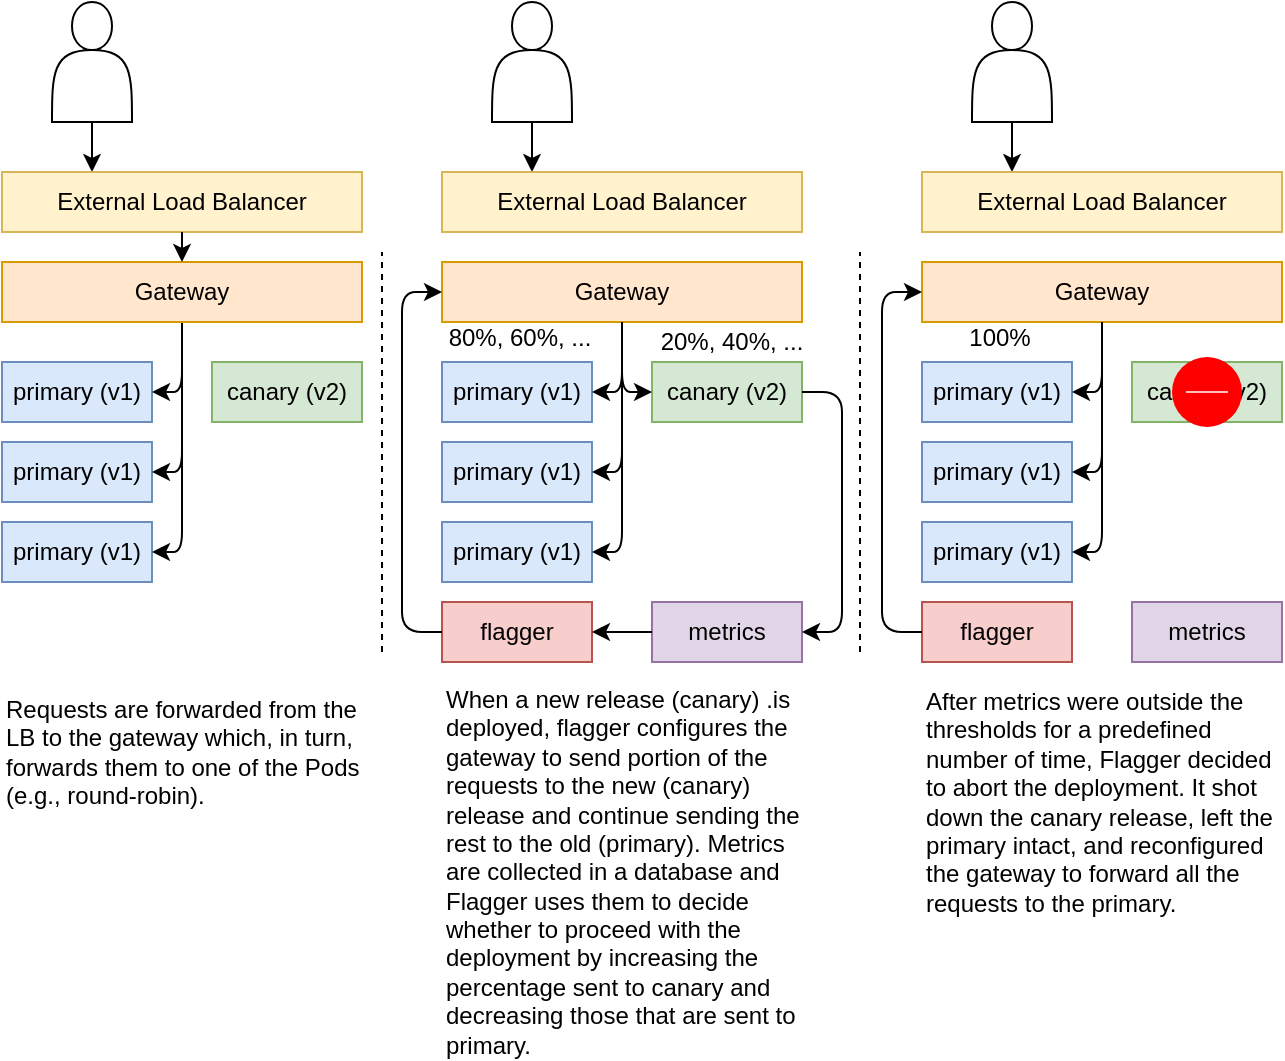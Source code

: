 <mxfile pages="1" version="11.2.3" type="device"><diagram id="KRm0tt6z543xYg5zOcwD" name="Page-1"><mxGraphModel dx="1147" dy="773" grid="1" gridSize="10" guides="1" tooltips="1" connect="1" arrows="1" fold="1" page="1" pageScale="1" pageWidth="850" pageHeight="1100" math="0" shadow="0"><root><mxCell id="0"/><mxCell id="1" parent="0"/><mxCell id="rLweVuyjbfKoWELMfHHj-3" value="" style="shape=actor;whiteSpace=wrap;html=1;" parent="1" vertex="1"><mxGeometry x="155" y="5" width="40" height="60" as="geometry"/></mxCell><mxCell id="rLweVuyjbfKoWELMfHHj-4" value="" style="endArrow=classic;html=1;exitX=0.5;exitY=1;exitDx=0;exitDy=0;entryX=0.25;entryY=0;entryDx=0;entryDy=0;" parent="1" source="rLweVuyjbfKoWELMfHHj-3" target="rLweVuyjbfKoWELMfHHj-6" edge="1"><mxGeometry width="50" height="50" relative="1" as="geometry"><mxPoint x="10" y="200" as="sourcePoint"/><mxPoint x="60" y="150" as="targetPoint"/></mxGeometry></mxCell><mxCell id="rLweVuyjbfKoWELMfHHj-6" value="External Load Balancer" style="rounded=0;whiteSpace=wrap;html=1;fillColor=#fff2cc;strokeColor=#d6b656;" parent="1" vertex="1"><mxGeometry x="130" y="90" width="180" height="30" as="geometry"/></mxCell><mxCell id="rLweVuyjbfKoWELMfHHj-8" value="primary (v1)" style="rounded=0;whiteSpace=wrap;html=1;fillColor=#dae8fc;strokeColor=#6c8ebf;" parent="1" vertex="1"><mxGeometry x="130" y="185" width="75" height="30" as="geometry"/></mxCell><mxCell id="KMlO7DCFvOSCyMWPw7Zz-3" value="primary (v1)" style="rounded=0;whiteSpace=wrap;html=1;fillColor=#dae8fc;strokeColor=#6c8ebf;" parent="1" vertex="1"><mxGeometry x="130" y="225" width="75" height="30" as="geometry"/></mxCell><mxCell id="KMlO7DCFvOSCyMWPw7Zz-5" value="primary (v1)" style="rounded=0;whiteSpace=wrap;html=1;fillColor=#dae8fc;strokeColor=#6c8ebf;" parent="1" vertex="1"><mxGeometry x="130" y="265" width="75" height="30" as="geometry"/></mxCell><mxCell id="KMlO7DCFvOSCyMWPw7Zz-11" value="" style="endArrow=classic;html=1;exitX=0.5;exitY=1;exitDx=0;exitDy=0;entryX=1;entryY=0.5;entryDx=0;entryDy=0;" parent="1" source="ejgeJpl-IFv99O-f8MgC-1" target="rLweVuyjbfKoWELMfHHj-8" edge="1"><mxGeometry width="50" height="50" relative="1" as="geometry"><mxPoint x="190" y="250" as="sourcePoint"/><mxPoint x="240" y="200" as="targetPoint"/><Array as="points"><mxPoint x="220" y="200"/></Array></mxGeometry></mxCell><mxCell id="KMlO7DCFvOSCyMWPw7Zz-12" value="" style="endArrow=classic;html=1;exitX=0.5;exitY=1;exitDx=0;exitDy=0;entryX=1;entryY=0.5;entryDx=0;entryDy=0;" parent="1" source="ejgeJpl-IFv99O-f8MgC-1" target="KMlO7DCFvOSCyMWPw7Zz-3" edge="1"><mxGeometry width="50" height="50" relative="1" as="geometry"><mxPoint x="225" y="270" as="sourcePoint"/><mxPoint x="185" y="320" as="targetPoint"/><Array as="points"><mxPoint x="220" y="240"/></Array></mxGeometry></mxCell><mxCell id="KMlO7DCFvOSCyMWPw7Zz-13" value="" style="endArrow=classic;html=1;exitX=0.5;exitY=1;exitDx=0;exitDy=0;entryX=1;entryY=0.5;entryDx=0;entryDy=0;" parent="1" source="ejgeJpl-IFv99O-f8MgC-1" target="KMlO7DCFvOSCyMWPw7Zz-5" edge="1"><mxGeometry width="50" height="50" relative="1" as="geometry"><mxPoint x="230" y="160" as="sourcePoint"/><mxPoint x="190" y="250" as="targetPoint"/><Array as="points"><mxPoint x="220" y="280"/></Array></mxGeometry></mxCell><mxCell id="KMlO7DCFvOSCyMWPw7Zz-14" value="Requests are forwarded from the LB to the gateway which, in turn, forwards them to one of the Pods (e.g., round-robin)." style="text;html=1;strokeColor=none;fillColor=none;align=left;verticalAlign=middle;whiteSpace=wrap;rounded=0;" parent="1" vertex="1"><mxGeometry x="130" y="350" width="180" height="60" as="geometry"/></mxCell><mxCell id="KMlO7DCFvOSCyMWPw7Zz-17" value="" style="shape=actor;whiteSpace=wrap;html=1;" parent="1" vertex="1"><mxGeometry x="375" y="5" width="40" height="60" as="geometry"/></mxCell><mxCell id="KMlO7DCFvOSCyMWPw7Zz-18" value="" style="endArrow=classic;html=1;exitX=0.5;exitY=1;exitDx=0;exitDy=0;entryX=0.25;entryY=0;entryDx=0;entryDy=0;" parent="1" source="KMlO7DCFvOSCyMWPw7Zz-17" target="KMlO7DCFvOSCyMWPw7Zz-19" edge="1"><mxGeometry width="50" height="50" relative="1" as="geometry"><mxPoint x="230" y="200" as="sourcePoint"/><mxPoint x="280" y="150" as="targetPoint"/></mxGeometry></mxCell><mxCell id="KMlO7DCFvOSCyMWPw7Zz-19" value="External Load Balancer" style="rounded=0;whiteSpace=wrap;html=1;fillColor=#fff2cc;strokeColor=#d6b656;" parent="1" vertex="1"><mxGeometry x="350" y="90" width="180" height="30" as="geometry"/></mxCell><mxCell id="KMlO7DCFvOSCyMWPw7Zz-23" value="canary (v2)" style="rounded=0;whiteSpace=wrap;html=1;fillColor=#d5e8d4;strokeColor=#82b366;" parent="1" vertex="1"><mxGeometry x="455" y="185" width="75" height="30" as="geometry"/></mxCell><mxCell id="KMlO7DCFvOSCyMWPw7Zz-29" value="When a new release (canary) .is deployed, flagger configures the gateway to send portion of the requests to the new (canary) release and continue sending the rest to the old (primary). Metrics are collected in a database and Flagger uses them to decide whether to proceed with the deployment by increasing the percentage sent to canary and decreasing those that are sent to primary." style="text;html=1;strokeColor=none;fillColor=none;align=left;verticalAlign=middle;whiteSpace=wrap;rounded=0;" parent="1" vertex="1"><mxGeometry x="350" y="350" width="180" height="180" as="geometry"/></mxCell><mxCell id="KMlO7DCFvOSCyMWPw7Zz-30" value="" style="endArrow=none;dashed=1;html=1;" parent="1" edge="1"><mxGeometry width="50" height="50" relative="1" as="geometry"><mxPoint x="320" y="330" as="sourcePoint"/><mxPoint x="320" y="130" as="targetPoint"/></mxGeometry></mxCell><mxCell id="KMlO7DCFvOSCyMWPw7Zz-44" value="" style="endArrow=none;dashed=1;html=1;" parent="1" edge="1"><mxGeometry width="50" height="50" relative="1" as="geometry"><mxPoint x="559" y="330" as="sourcePoint"/><mxPoint x="559" y="130" as="targetPoint"/></mxGeometry></mxCell><mxCell id="KMlO7DCFvOSCyMWPw7Zz-45" value="" style="shape=image;html=1;verticalAlign=top;verticalLabelPosition=bottom;labelBackgroundColor=#ffffff;imageAspect=0;aspect=fixed;image=https://cdn2.iconfinder.com/data/icons/integers/60/number-one-128.png;align=left;" parent="1" vertex="1"><mxGeometry x="260" y="5" width="40" height="40" as="geometry"/></mxCell><mxCell id="KMlO7DCFvOSCyMWPw7Zz-46" value="" style="shape=image;html=1;verticalAlign=top;verticalLabelPosition=bottom;labelBackgroundColor=#ffffff;imageAspect=0;aspect=fixed;image=https://cdn2.iconfinder.com/data/icons/integers/60/number-two-128.png;align=left;" parent="1" vertex="1"><mxGeometry x="480" y="5" width="40" height="40" as="geometry"/></mxCell><mxCell id="ejgeJpl-IFv99O-f8MgC-1" value="Gateway" style="rounded=0;whiteSpace=wrap;html=1;fillColor=#ffe6cc;strokeColor=#d79b00;" parent="1" vertex="1"><mxGeometry x="130" y="135" width="180" height="30" as="geometry"/></mxCell><mxCell id="ejgeJpl-IFv99O-f8MgC-2" value="" style="endArrow=classic;html=1;exitX=0.5;exitY=1;exitDx=0;exitDy=0;entryX=0.5;entryY=0;entryDx=0;entryDy=0;" parent="1" source="rLweVuyjbfKoWELMfHHj-6" target="ejgeJpl-IFv99O-f8MgC-1" edge="1"><mxGeometry width="50" height="50" relative="1" as="geometry"><mxPoint x="80" y="290" as="sourcePoint"/><mxPoint x="130" y="240" as="targetPoint"/></mxGeometry></mxCell><mxCell id="ejgeJpl-IFv99O-f8MgC-6" value="primary (v1)" style="rounded=0;whiteSpace=wrap;html=1;fillColor=#dae8fc;strokeColor=#6c8ebf;" parent="1" vertex="1"><mxGeometry x="350" y="185" width="75" height="30" as="geometry"/></mxCell><mxCell id="ejgeJpl-IFv99O-f8MgC-7" value="primary (v1)" style="rounded=0;whiteSpace=wrap;html=1;fillColor=#dae8fc;strokeColor=#6c8ebf;" parent="1" vertex="1"><mxGeometry x="350" y="225" width="75" height="30" as="geometry"/></mxCell><mxCell id="ejgeJpl-IFv99O-f8MgC-8" value="primary (v1)" style="rounded=0;whiteSpace=wrap;html=1;fillColor=#dae8fc;strokeColor=#6c8ebf;" parent="1" vertex="1"><mxGeometry x="350" y="265" width="75" height="30" as="geometry"/></mxCell><mxCell id="ejgeJpl-IFv99O-f8MgC-9" value="" style="endArrow=classic;html=1;exitX=0.5;exitY=1;exitDx=0;exitDy=0;entryX=0;entryY=0.5;entryDx=0;entryDy=0;" parent="1" source="ejgeJpl-IFv99O-f8MgC-13" target="KMlO7DCFvOSCyMWPw7Zz-23" edge="1"><mxGeometry width="50" height="50" relative="1" as="geometry"><mxPoint x="410" y="250" as="sourcePoint"/><mxPoint x="460" y="200" as="targetPoint"/><Array as="points"><mxPoint x="440" y="200"/></Array></mxGeometry></mxCell><mxCell id="ejgeJpl-IFv99O-f8MgC-10" value="" style="endArrow=classic;html=1;exitX=0.5;exitY=1;exitDx=0;exitDy=0;entryX=1;entryY=0.5;entryDx=0;entryDy=0;" parent="1" source="ejgeJpl-IFv99O-f8MgC-13" target="ejgeJpl-IFv99O-f8MgC-7" edge="1"><mxGeometry width="50" height="50" relative="1" as="geometry"><mxPoint x="445" y="270" as="sourcePoint"/><mxPoint x="405" y="320" as="targetPoint"/><Array as="points"><mxPoint x="440" y="240"/></Array></mxGeometry></mxCell><mxCell id="ejgeJpl-IFv99O-f8MgC-11" value="" style="endArrow=classic;html=1;exitX=0.5;exitY=1;exitDx=0;exitDy=0;entryX=1;entryY=0.5;entryDx=0;entryDy=0;" parent="1" source="ejgeJpl-IFv99O-f8MgC-13" target="ejgeJpl-IFv99O-f8MgC-8" edge="1"><mxGeometry width="50" height="50" relative="1" as="geometry"><mxPoint x="450" y="160" as="sourcePoint"/><mxPoint x="410" y="250" as="targetPoint"/><Array as="points"><mxPoint x="440" y="280"/></Array></mxGeometry></mxCell><mxCell id="ejgeJpl-IFv99O-f8MgC-13" value="Gateway" style="rounded=0;whiteSpace=wrap;html=1;fillColor=#ffe6cc;strokeColor=#d79b00;" parent="1" vertex="1"><mxGeometry x="350" y="135" width="180" height="30" as="geometry"/></mxCell><mxCell id="ejgeJpl-IFv99O-f8MgC-32" value="" style="shape=image;html=1;verticalAlign=top;verticalLabelPosition=bottom;labelBackgroundColor=#ffffff;imageAspect=0;aspect=fixed;image=https://cdn2.iconfinder.com/data/icons/integers/60/number-three-128.png" parent="1" vertex="1"><mxGeometry x="720" y="5" width="40" height="40" as="geometry"/></mxCell><mxCell id="HUD6L5oTeb4Tmf3nbMto-2" value="" style="endArrow=classic;html=1;exitX=0.5;exitY=1;exitDx=0;exitDy=0;entryX=1;entryY=0.5;entryDx=0;entryDy=0;" parent="1" source="ejgeJpl-IFv99O-f8MgC-13" target="ejgeJpl-IFv99O-f8MgC-6" edge="1"><mxGeometry width="50" height="50" relative="1" as="geometry"><mxPoint x="450" y="175" as="sourcePoint"/><mxPoint x="465" y="210" as="targetPoint"/><Array as="points"><mxPoint x="440" y="200"/></Array></mxGeometry></mxCell><mxCell id="HUD6L5oTeb4Tmf3nbMto-5" value="flagger" style="rounded=0;whiteSpace=wrap;html=1;fillColor=#f8cecc;strokeColor=#b85450;" parent="1" vertex="1"><mxGeometry x="350" y="305" width="75" height="30" as="geometry"/></mxCell><mxCell id="HUD6L5oTeb4Tmf3nbMto-6" value="metrics" style="rounded=0;whiteSpace=wrap;html=1;fillColor=#e1d5e7;strokeColor=#9673a6;" parent="1" vertex="1"><mxGeometry x="455" y="305" width="75" height="30" as="geometry"/></mxCell><mxCell id="HUD6L5oTeb4Tmf3nbMto-8" value="" style="endArrow=classic;html=1;exitX=1;exitY=0.5;exitDx=0;exitDy=0;entryX=1;entryY=0.5;entryDx=0;entryDy=0;" parent="1" source="KMlO7DCFvOSCyMWPw7Zz-23" target="HUD6L5oTeb4Tmf3nbMto-6" edge="1"><mxGeometry width="50" height="50" relative="1" as="geometry"><mxPoint x="210" y="450" as="sourcePoint"/><mxPoint x="260" y="400" as="targetPoint"/><Array as="points"><mxPoint x="550" y="200"/><mxPoint x="550" y="320"/></Array></mxGeometry></mxCell><mxCell id="HUD6L5oTeb4Tmf3nbMto-9" value="" style="endArrow=classic;html=1;exitX=0;exitY=0.5;exitDx=0;exitDy=0;entryX=1;entryY=0.5;entryDx=0;entryDy=0;" parent="1" source="HUD6L5oTeb4Tmf3nbMto-6" target="HUD6L5oTeb4Tmf3nbMto-5" edge="1"><mxGeometry width="50" height="50" relative="1" as="geometry"><mxPoint x="140" y="440" as="sourcePoint"/><mxPoint x="190" y="390" as="targetPoint"/></mxGeometry></mxCell><mxCell id="HUD6L5oTeb4Tmf3nbMto-10" value="" style="endArrow=classic;html=1;exitX=0;exitY=0.5;exitDx=0;exitDy=0;entryX=0;entryY=0.5;entryDx=0;entryDy=0;" parent="1" source="HUD6L5oTeb4Tmf3nbMto-5" target="ejgeJpl-IFv99O-f8MgC-13" edge="1"><mxGeometry width="50" height="50" relative="1" as="geometry"><mxPoint x="465" y="330" as="sourcePoint"/><mxPoint x="435" y="330" as="targetPoint"/><Array as="points"><mxPoint x="330" y="320"/><mxPoint x="330" y="150"/></Array></mxGeometry></mxCell><mxCell id="HUD6L5oTeb4Tmf3nbMto-11" value="20%, 40%, ..." style="text;html=1;strokeColor=none;fillColor=none;align=center;verticalAlign=middle;whiteSpace=wrap;rounded=0;" parent="1" vertex="1"><mxGeometry x="440" y="165" width="110" height="20" as="geometry"/></mxCell><mxCell id="HUD6L5oTeb4Tmf3nbMto-12" value="80%, 60%, ..." style="text;html=1;strokeColor=none;fillColor=none;align=center;verticalAlign=middle;whiteSpace=wrap;rounded=0;" parent="1" vertex="1"><mxGeometry x="339" y="163" width="100" height="20" as="geometry"/></mxCell><mxCell id="HUD6L5oTeb4Tmf3nbMto-13" value="canary (v2)" style="rounded=0;whiteSpace=wrap;html=1;fillColor=#d5e8d4;strokeColor=#82b366;" parent="1" vertex="1"><mxGeometry x="235" y="185" width="75" height="30" as="geometry"/></mxCell><mxCell id="HUD6L5oTeb4Tmf3nbMto-15" value="" style="shape=actor;whiteSpace=wrap;html=1;" parent="1" vertex="1"><mxGeometry x="615" y="5" width="40" height="60" as="geometry"/></mxCell><mxCell id="HUD6L5oTeb4Tmf3nbMto-16" value="" style="endArrow=classic;html=1;exitX=0.5;exitY=1;exitDx=0;exitDy=0;entryX=0.25;entryY=0;entryDx=0;entryDy=0;" parent="1" source="HUD6L5oTeb4Tmf3nbMto-15" target="HUD6L5oTeb4Tmf3nbMto-17" edge="1"><mxGeometry width="50" height="50" relative="1" as="geometry"><mxPoint x="470" y="200" as="sourcePoint"/><mxPoint x="520" y="150" as="targetPoint"/></mxGeometry></mxCell><mxCell id="HUD6L5oTeb4Tmf3nbMto-17" value="External Load Balancer" style="rounded=0;whiteSpace=wrap;html=1;fillColor=#fff2cc;strokeColor=#d6b656;" parent="1" vertex="1"><mxGeometry x="590" y="90" width="180" height="30" as="geometry"/></mxCell><mxCell id="HUD6L5oTeb4Tmf3nbMto-18" value="canary (v2)" style="rounded=0;whiteSpace=wrap;html=1;fillColor=#d5e8d4;strokeColor=#82b366;" parent="1" vertex="1"><mxGeometry x="695" y="185" width="75" height="30" as="geometry"/></mxCell><mxCell id="HUD6L5oTeb4Tmf3nbMto-19" value="After metrics were outside the thresholds for a predefined number of time, Flagger decided to abort the deployment. It shot down the canary release, left the primary intact, and reconfigured the gateway to forward all the requests to the primary." style="text;html=1;strokeColor=none;fillColor=none;align=left;verticalAlign=middle;whiteSpace=wrap;rounded=0;" parent="1" vertex="1"><mxGeometry x="590" y="350" width="180" height="110" as="geometry"/></mxCell><mxCell id="HUD6L5oTeb4Tmf3nbMto-22" value="primary (v1)" style="rounded=0;whiteSpace=wrap;html=1;fillColor=#dae8fc;strokeColor=#6c8ebf;" parent="1" vertex="1"><mxGeometry x="590" y="185" width="75" height="30" as="geometry"/></mxCell><mxCell id="HUD6L5oTeb4Tmf3nbMto-23" value="primary (v1)" style="rounded=0;whiteSpace=wrap;html=1;fillColor=#dae8fc;strokeColor=#6c8ebf;" parent="1" vertex="1"><mxGeometry x="590" y="225" width="75" height="30" as="geometry"/></mxCell><mxCell id="HUD6L5oTeb4Tmf3nbMto-24" value="primary (v1)" style="rounded=0;whiteSpace=wrap;html=1;fillColor=#dae8fc;strokeColor=#6c8ebf;" parent="1" vertex="1"><mxGeometry x="590" y="265" width="75" height="30" as="geometry"/></mxCell><mxCell id="HUD6L5oTeb4Tmf3nbMto-26" value="" style="endArrow=classic;html=1;exitX=0.5;exitY=1;exitDx=0;exitDy=0;entryX=1;entryY=0.5;entryDx=0;entryDy=0;" parent="1" source="HUD6L5oTeb4Tmf3nbMto-28" target="HUD6L5oTeb4Tmf3nbMto-23" edge="1"><mxGeometry width="50" height="50" relative="1" as="geometry"><mxPoint x="685" y="270" as="sourcePoint"/><mxPoint x="645" y="320" as="targetPoint"/><Array as="points"><mxPoint x="680" y="240"/></Array></mxGeometry></mxCell><mxCell id="HUD6L5oTeb4Tmf3nbMto-27" value="" style="endArrow=classic;html=1;exitX=0.5;exitY=1;exitDx=0;exitDy=0;entryX=1;entryY=0.5;entryDx=0;entryDy=0;" parent="1" source="HUD6L5oTeb4Tmf3nbMto-28" target="HUD6L5oTeb4Tmf3nbMto-24" edge="1"><mxGeometry width="50" height="50" relative="1" as="geometry"><mxPoint x="690" y="160" as="sourcePoint"/><mxPoint x="650" y="250" as="targetPoint"/><Array as="points"><mxPoint x="680" y="280"/></Array></mxGeometry></mxCell><mxCell id="HUD6L5oTeb4Tmf3nbMto-28" value="Gateway" style="rounded=0;whiteSpace=wrap;html=1;fillColor=#ffe6cc;strokeColor=#d79b00;" parent="1" vertex="1"><mxGeometry x="590" y="135" width="180" height="30" as="geometry"/></mxCell><mxCell id="HUD6L5oTeb4Tmf3nbMto-29" value="" style="endArrow=classic;html=1;exitX=0.5;exitY=1;exitDx=0;exitDy=0;entryX=1;entryY=0.5;entryDx=0;entryDy=0;" parent="1" source="HUD6L5oTeb4Tmf3nbMto-28" target="HUD6L5oTeb4Tmf3nbMto-22" edge="1"><mxGeometry width="50" height="50" relative="1" as="geometry"><mxPoint x="690" y="175" as="sourcePoint"/><mxPoint x="705" y="210" as="targetPoint"/><Array as="points"><mxPoint x="680" y="200"/></Array></mxGeometry></mxCell><mxCell id="HUD6L5oTeb4Tmf3nbMto-30" value="flagger" style="rounded=0;whiteSpace=wrap;html=1;fillColor=#f8cecc;strokeColor=#b85450;" parent="1" vertex="1"><mxGeometry x="590" y="305" width="75" height="30" as="geometry"/></mxCell><mxCell id="HUD6L5oTeb4Tmf3nbMto-31" value="metrics" style="rounded=0;whiteSpace=wrap;html=1;fillColor=#e1d5e7;strokeColor=#9673a6;" parent="1" vertex="1"><mxGeometry x="695" y="305" width="75" height="30" as="geometry"/></mxCell><mxCell id="HUD6L5oTeb4Tmf3nbMto-34" value="" style="endArrow=classic;html=1;exitX=0;exitY=0.5;exitDx=0;exitDy=0;entryX=0;entryY=0.5;entryDx=0;entryDy=0;" parent="1" source="HUD6L5oTeb4Tmf3nbMto-30" target="HUD6L5oTeb4Tmf3nbMto-28" edge="1"><mxGeometry width="50" height="50" relative="1" as="geometry"><mxPoint x="705" y="330" as="sourcePoint"/><mxPoint x="675" y="330" as="targetPoint"/><Array as="points"><mxPoint x="570" y="320"/><mxPoint x="570" y="150"/></Array></mxGeometry></mxCell><mxCell id="HUD6L5oTeb4Tmf3nbMto-36" value="100%" style="text;html=1;strokeColor=none;fillColor=none;align=center;verticalAlign=middle;whiteSpace=wrap;rounded=0;" parent="1" vertex="1"><mxGeometry x="579" y="163" width="100" height="20" as="geometry"/></mxCell><mxCell id="HUD6L5oTeb4Tmf3nbMto-37" value="" style="html=1;verticalLabelPosition=bottom;labelBackgroundColor=#ffffff;verticalAlign=top;shadow=0;dashed=0;strokeWidth=2;shape=mxgraph.ios7.misc.delete;fillColor=#ff0000;strokeColor=#ffffff;" parent="1" vertex="1"><mxGeometry x="715" y="182.5" width="35" height="35" as="geometry"/></mxCell></root></mxGraphModel></diagram></mxfile>